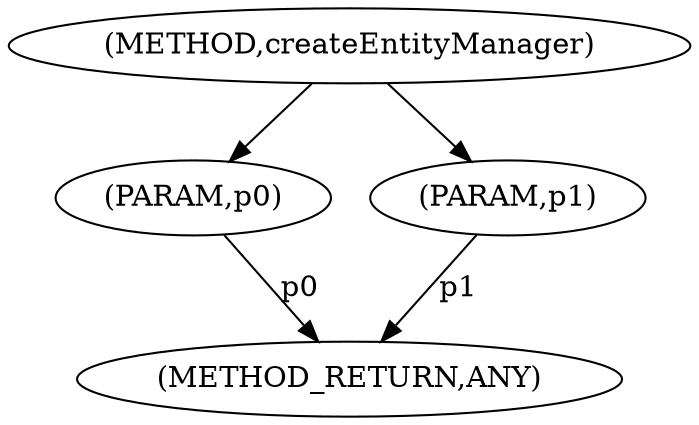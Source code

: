 digraph "createEntityManager" {  
"151" [label = <(METHOD,createEntityManager)> ]
"155" [label = <(METHOD_RETURN,ANY)> ]
"152" [label = <(PARAM,p0)> ]
"153" [label = <(PARAM,p1)> ]
  "152" -> "155"  [ label = "p0"] 
  "153" -> "155"  [ label = "p1"] 
  "151" -> "152" 
  "151" -> "153" 
}
